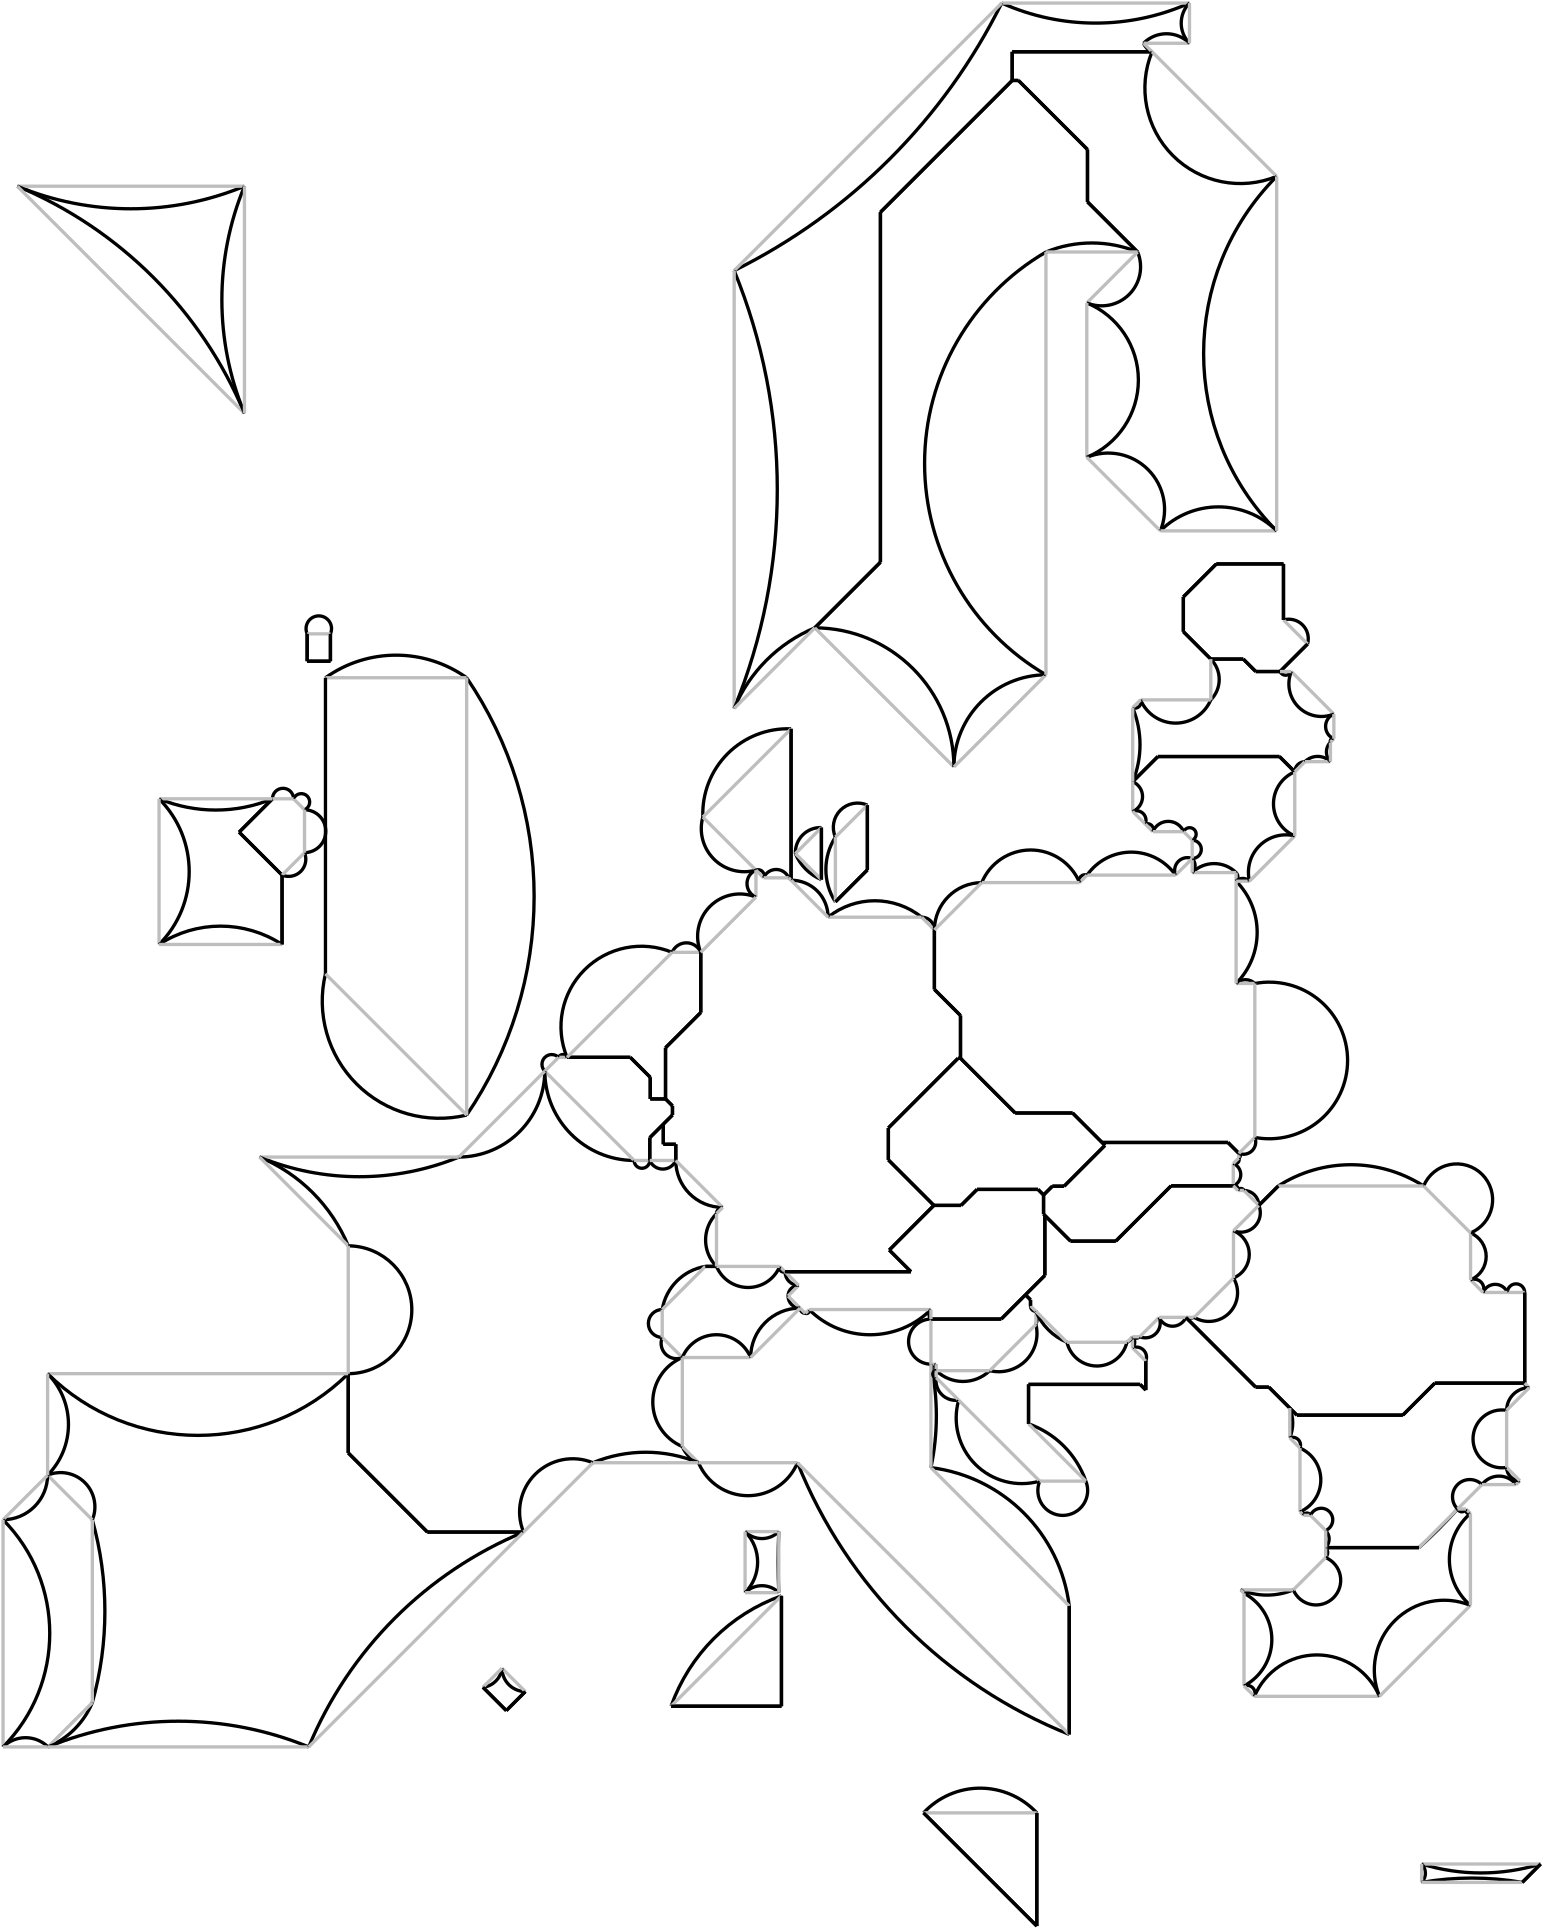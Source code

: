<?xml version="1.0"?>
<!DOCTYPE ipe SYSTEM "ipe.dtd">
<ipe version="70005" creator="Ipe 7.1.1">
<info created="D:20110803231932" modified="D:20120926230417"/>
<ipestyle name="basic">
<pen name="heavier" value="0.8"/>
<pen name="fat" value="1.2"/>
<pen name="ultrafat" value="2"/>
<color name="red" value="1 0 0"/>
<color name="green" value="0 1 0"/>
<color name="blue" value="0 0 1"/>
<color name="yellow" value="1 1 0"/>
<color name="orange" value="1 0.647 0"/>
<color name="gold" value="1 0.843 0"/>
<color name="purple" value="0.627 0.125 0.941"/>
<color name="gray" value="0.745"/>
<color name="lightblue" value="0.678 0.847 0.902"/>
<color name="lightcyan" value="0.878 1 1"/>
<color name="lightgray" value="0.827"/>
<color name="lightgreen" value="0.565 0.933 0.565"/>
<color name="lightyellow" value="1 1 0.878"/>
<dashstyle name="dashed" value="[4] 0"/>
<dashstyle name="dotted" value="[1 3] 0"/>
<dashstyle name="dash dotted" value="[4 2 1 2] 0"/>
<dashstyle name="dash dot dotted" value="[4 2 1 2 1 2] 0"/>
</ipestyle>
<page>
<layer name="alpha"/>
<layer name="beta"/>
<view layers="alpha beta" active="beta"/>
<path layer="beta" stroke="black" pen="fat">
120.001 451.708 m
120.001 441.872 l
</path>
<path stroke="black" pen="fat">
120.001 441.872 m
128.374 441.872 l
</path>
<path stroke="black" pen="fat">
128.374 441.872 m
128.374 451.708 l
</path>
<path stroke="black" pen="fat">
251.004 65.6552 m
290.74 65.6552 l
</path>
<path stroke="black" pen="fat">
290.74 65.6552 m
290.74 105.391 l
</path>
<path stroke="black" pen="fat">
294.207 363.011 m
294.207 417.513 l
</path>
<path stroke="black" pen="fat">
305.126 363.219 m
305.126 381.966 l
</path>
<path stroke="black" pen="fat">
310.156 355.224 m
321.674 366.733 l
</path>
<path stroke="black" pen="fat">
321.674 366.733 m
321.674 390.048 l
</path>
<path stroke="black" pen="fat">
341.898 27.263 m
382.664 -13.494 l
</path>
<path stroke="black" pen="fat">
382.664 -13.494 m
382.664 27.263 l
</path>
<path stroke="black" pen="fat">
394.351 55.4901 m
394.351 101.728 l
</path>
<path stroke="black" pen="fat">
379.692 167.309 m
379.692 181.506 l
</path>
<path stroke="black" pen="fat">
379.692 181.506 m
419.872 181.506 l
</path>
<path stroke="black" pen="fat">
419.872 181.506 m
421.896 179.481 l
</path>
<path stroke="black" pen="fat">
421.896 179.481 m
421.896 189.886 l
</path>
<path stroke="black" pen="fat">
471.47 456.717 m
471.47 476.876 l
</path>
<path stroke="black" pen="fat">
471.47 476.876 m
447.293 476.876 l
</path>
<path stroke="black" pen="fat">
447.293 476.876 m
435.431 465.015 l
</path>
<path stroke="black" pen="fat">
435.431 465.015 m
435.431 452.487 l
</path>
<path stroke="black" pen="fat">
435.431 452.487 m
445.301 442.62 l
</path>
<path stroke="black" pen="fat">
470.234 438.152 m
480.135 448.051 l
</path>
<path stroke="black" pen="fat">
469.591 252.935 m
462.61 245.956 l
</path>
<path stroke="black" pen="fat">
436.347 205.641 m
461.451 180.525 l
</path>
<path stroke="black" pen="fat">
461.451 180.525 m
466.21 180.525 l
</path>
<path stroke="black" pen="fat">
466.21 180.525 m
473.735 173 l
</path>
<path stroke="black" pen="fat">
558.31 181.963 m
558.31 214.612 l
</path>
<path stroke="black" pen="fat">
26.5584 148.834 m
12.3364 0 0 -12.3364 31.2466 137.423 42.6579 132.736 a
</path>
<path layer="alpha" stroke="gray" pen="fat">
26.5584 148.834 m
42.6579 132.736 l
</path>
<path layer="beta" stroke="black" pen="fat">
42.6579 66.9652 m
29.6623 0 0 -29.6623 15.2812 78.383 26.7019 51.0075 a
</path>
<path layer="alpha" stroke="gray" pen="fat">
42.6579 66.9652 m
26.7019 51.0075 l
</path>
<path layer="beta" stroke="black" pen="fat">
42.6579 132.736 m
121.904 0 0 -121.904 -74.7261 99.8506 42.6579 66.9652 a
</path>
<path layer="alpha" stroke="gray" pen="fat">
42.6579 132.736 m
42.6579 66.9652 l
</path>
<path layer="beta" stroke="black" pen="fat">
95.4988 380.32 m
110.964 364.855 l
</path>
<path stroke="black" pen="fat">
107.502 392.325 m
95.4988 380.32 l
</path>
<path stroke="black" pen="fat">
110.964 364.855 m
110.964 339.889 l
</path>
<path stroke="black" pen="fat">
110.964 364.855 m
95.4988 380.32 l
</path>
<path stroke="black" pen="fat">
95.4988 380.32 m
107.502 392.325 l
</path>
<path stroke="black" pen="fat">
115.097 392.325 m
-3.01951 0 0 3.01951 117.886 391.168 119.043 388.379 a
</path>
<path layer="alpha" stroke="gray" pen="fat">
115.097 392.325 m
119.043 388.379 l
</path>
<path layer="beta" stroke="black" pen="fat">
107.502 392.325 m
3.79755 0 0 -3.79755 111.299 392.306 115.097 392.325 a
</path>
<path layer="alpha" stroke="gray" pen="fat">
107.502 392.325 m
115.097 392.325 l
</path>
<path layer="beta" stroke="black" pen="fat">
119.043 372.935 m
6.18454 0 0 -6.18454 113.329 370.57 110.964 364.855 a
</path>
<path layer="alpha" stroke="gray" pen="fat">
119.043 372.935 m
110.964 364.855 l
</path>
<path layer="beta" stroke="black" pen="fat">
119.043 388.379 m
7.72227 0 0 -7.72227 118.979 380.657 119.043 372.935 a
</path>
<path layer="alpha" stroke="gray" pen="fat">
119.043 388.379 m
119.043 372.935 l
</path>
<path layer="beta" stroke="black" pen="fat">
120.001 451.708 m
-4.58839 0 0 4.58839 124.187 453.586 128.374 451.708 a
</path>
<path layer="alpha" stroke="gray" pen="fat">
120.001 451.708 m
128.374 451.708 l
</path>
<path layer="beta" stroke="black" pen="fat">
120.001 441.872 m
120.001 451.708 l
</path>
<path stroke="black" pen="fat">
128.374 441.872 m
120.001 441.872 l
</path>
<path stroke="black" pen="fat">
128.374 451.708 m
128.374 441.872 l
</path>
<path stroke="black" pen="fat">
126.584 435.905 m
43.7947 0 0 -43.7947 151.999 400.239 177.415 435.905 a
</path>
<path layer="alpha" stroke="gray" pen="fat">
126.584 435.905 m
177.415 435.905 l
</path>
<path stroke="black" pen="fat">
126.584 329.296 m
126.584 435.905 l
</path>
<path layer="beta" stroke="black" pen="fat">
177.415 278.466 m
42.1812 0 0 -42.1812 167.61 319.492 126.584 329.296 a
</path>
<path layer="alpha" stroke="gray" pen="fat">
177.415 278.466 m
126.584 329.296 l
</path>
<path layer="beta" stroke="black" pen="fat">
177.415 435.905 m
139.711 0 0 -139.711 61.9928 357.185 177.415 278.466 a
</path>
<path layer="alpha" stroke="gray" pen="fat">
177.415 435.905 m
177.415 278.466 l
</path>
<path layer="beta" stroke="black" pen="fat">
163.268 128.355 m
197.9 128.355 l
</path>
<path stroke="black" pen="fat">
134.79 156.839 m
163.268 128.355 l
</path>
<path stroke="black" pen="fat">
134.79 185.363 m
134.79 156.839 l
</path>
<path stroke="black" pen="fat">
191.68 64.0711 m
183.273 72.4775 l
</path>
<path stroke="black" pen="fat">
198.535 70.925 m
191.68 64.0711 l
</path>
<path stroke="black" pen="fat">
249.008 284.28 m
251.51 281.778 l
</path>
<path stroke="black" pen="fat">
251.51 278.499 m
248.215 275.205 l
</path>
<path stroke="black" pen="fat">
251.51 281.778 m
251.51 278.499 l
</path>
<path stroke="black" pen="fat">
243.515 284.28 m
249.008 284.28 l
</path>
<path stroke="black" pen="fat">
243.515 292.06 m
243.515 284.28 l
</path>
<path stroke="black" pen="fat">
236.332 299.243 m
243.515 292.06 l
</path>
<path stroke="black" pen="fat">
213.559 299.243 m
236.332 299.243 l
</path>
<path stroke="black" pen="fat">
210.51 299.243 m
1.65177 0 0 -1.65177 212.035 298.607 213.559 299.243 a
</path>
<path layer="alpha" stroke="gray" pen="fat">
210.51 299.243 m
213.559 299.243 l
</path>
<path layer="beta" stroke="black" pen="fat">
205.544 294.274 m
3.51263 0 0 -3.51263 208.044 296.742 210.51 299.243 a
</path>
<path layer="alpha" stroke="gray" pen="fat">
205.544 294.274 m
210.51 299.243 l
</path>
<path layer="beta" stroke="black" pen="fat">
237.701 262.116 m
32.3389 0 0 -32.3389 237.882 294.454 205.544 294.274 a
</path>
<path layer="alpha" stroke="gray" pen="fat">
237.701 262.116 m
205.544 294.274 l
</path>
<path layer="beta" stroke="black" pen="fat">
243.339 262.116 m
2.81904 0 0 -2.81904 240.52 262.132 237.701 262.116 a
</path>
<path layer="alpha" stroke="gray" pen="fat">
243.339 262.116 m
237.701 262.116 l
</path>
<path layer="beta" stroke="black" pen="fat">
243.339 270.329 m
243.339 262.116 l
</path>
<path stroke="black" pen="fat">
248.215 275.205 m
243.339 270.329 l
</path>
<path stroke="black" pen="fat">
243.339 262.116 m
243.339 270.329 l
</path>
<path stroke="black" pen="fat">
243.339 270.329 m
248.215 275.205 l
</path>
<path stroke="black" pen="fat">
248.215 267.968 m
252.699 267.968 l
</path>
<path stroke="black" pen="fat">
248.215 275.205 m
248.215 267.968 l
</path>
<path stroke="black" pen="fat">
252.699 267.968 m
252.699 262.116 l
</path>
<path stroke="black" pen="fat">
252.699 262.116 m
5.08487 0 0 -5.08487 248.019 264.104 243.339 262.116 a
</path>
<path layer="alpha" stroke="gray" pen="fat">
252.699 262.116 m
243.339 262.116 l
</path>
<path layer="beta" stroke="black" pen="fat">
249.008 284.28 m
243.515 284.28 l
</path>
<path stroke="black" pen="fat">
243.515 284.28 m
243.515 292.06 l
</path>
<path stroke="black" pen="fat">
243.515 292.06 m
236.332 299.243 l
</path>
<path stroke="black" pen="fat">
236.332 299.243 m
213.559 299.243 l
</path>
<path stroke="black" pen="fat">
251.377 337.051 m
5.5978 0 0 -5.5978 256.534 334.874 261.691 337.051 a
</path>
<path layer="alpha" stroke="gray" pen="fat">
251.377 337.051 m
261.691 337.051 l
</path>
<path layer="beta" stroke="black" pen="fat">
213.559 299.243 m
28.9557 0 0 -28.9557 240.326 310.287 251.377 337.051 a
</path>
<path layer="alpha" stroke="gray" pen="fat">
213.559 299.243 m
251.377 337.051 l
</path>
<path layer="beta" stroke="black" pen="fat">
249.008 302.705 m
249.008 284.28 l
</path>
<path stroke="black" pen="fat">
261.691 315.389 m
249.008 302.705 l
</path>
<path stroke="black" pen="fat">
261.691 337.051 m
261.691 315.389 l
</path>
<path stroke="black" pen="fat">
197.9 128.355 m
163.268 128.355 l
</path>
<path stroke="black" pen="fat">
163.268 128.355 m
134.79 156.839 l
</path>
<path stroke="black" pen="fat">
134.79 156.839 m
134.79 185.363 l
</path>
<path stroke="black" pen="fat">
267.361 223.981 m
263.336 223.981 l
</path>
<path stroke="black" pen="fat">
251.004 65.6552 m
65.4415 0 0 -65.4415 312.664 43.7311 290.74 105.391 a
</path>
<path layer="alpha" stroke="gray" pen="fat">
251.004 65.6552 m
290.74 105.391 l
</path>
<path layer="beta" stroke="black" pen="fat">
290.74 65.6552 m
251.004 65.6552 l
</path>
<path stroke="black" pen="fat">
290.74 105.391 m
290.74 65.6552 l
</path>
<path stroke="black" pen="fat">
262.447 385.753 m
30.5877 0 0 -30.5877 293.011 386.949 294.207 417.513 a
</path>
<path layer="alpha" stroke="gray" pen="fat">
262.447 385.753 m
294.207 417.513 l
</path>
<path layer="beta" stroke="black" pen="fat">
281.558 366.643 m
15.5169 0 0 -15.5169 277.395 381.591 262.447 385.753 a
</path>
<path layer="alpha" stroke="gray" pen="fat">
281.558 366.643 m
262.447 385.753 l
</path>
<path layer="beta" stroke="black" pen="fat">
294.207 417.513 m
294.207 363.011 l
</path>
<path stroke="black" pen="fat">
255.055 191.184 m
5.55476 0 0 -5.55476 252.972 196.333 247.822 198.416 a
</path>
<path layer="alpha" stroke="gray" pen="fat">
255.055 191.184 m
247.822 198.416 l
</path>
<path layer="beta" stroke="black" pen="fat">
247.822 198.416 m
5.02662 0 0 -5.02662 247.856 203.442 247.822 208.469 a
</path>
<path layer="alpha" stroke="gray" pen="fat">
247.822 198.416 m
247.822 208.469 l
</path>
<path layer="beta" stroke="black" pen="fat">
247.822 208.469 m
18.8339 0 0 -18.8339 266.404 205.399 263.336 223.981 a
</path>
<path layer="alpha" stroke="gray" pen="fat">
247.822 208.469 m
263.336 223.981 l
</path>
<path layer="beta" stroke="black" pen="fat">
263.336 223.981 m
267.361 223.981 l
</path>
<path stroke="black" pen="fat">
295.751 372.594 m
9.04944 0 0 -9.04944 304.794 372.923 305.126 381.966 a
</path>
<path layer="alpha" stroke="gray" pen="fat">
295.751 372.594 m
305.126 381.966 l
</path>
<path layer="beta" stroke="black" pen="fat">
305.126 363.219 m
17.3553 0 0 -17.3553 311.78 379.248 295.751 372.594 a
</path>
<path layer="alpha" stroke="gray" pen="fat">
305.126 363.219 m
295.751 372.594 l
</path>
<path layer="beta" stroke="black" pen="fat">
305.126 381.966 m
305.126 363.219 l
</path>
<path stroke="black" pen="fat">
310.156 378.532 m
8.73853 0 0 -8.73853 318.155 382.049 321.674 390.048 a
</path>
<path layer="alpha" stroke="gray" pen="fat">
310.156 378.532 m
321.674 390.048 l
</path>
<path layer="beta" stroke="black" pen="fat">
310.156 355.224 m
21.5635 0 0 -21.5635 328.299 366.878 310.156 378.532 a
</path>
<path layer="alpha" stroke="gray" pen="fat">
310.156 355.224 m
310.156 378.532 l
</path>
<path layer="beta" stroke="black" pen="fat">
321.674 366.733 m
310.156 355.224 l
</path>
<path stroke="black" pen="fat">
321.674 390.048 m
321.674 366.733 l
</path>
<path stroke="black" pen="fat">
251.51 281.778 m
249.008 284.28 l
</path>
<path stroke="black" pen="fat">
248.215 275.205 m
251.51 278.499 l
</path>
<path stroke="black" pen="fat">
251.51 278.499 m
251.51 281.778 l
</path>
<path stroke="black" pen="fat">
252.699 267.968 m
248.215 267.968 l
</path>
<path stroke="black" pen="fat">
248.215 267.968 m
248.215 275.205 l
</path>
<path stroke="black" pen="fat">
252.699 262.116 m
252.699 267.968 l
</path>
<path stroke="black" pen="fat">
249.008 284.28 m
249.008 302.705 l
</path>
<path stroke="black" pen="fat">
249.008 302.705 m
261.691 315.389 l
</path>
<path stroke="black" pen="fat">
261.691 315.389 m
261.691 337.051 l
</path>
<path stroke="black" pen="fat">
269.591 245.224 m
16.9033 0 0 -16.9033 269.602 262.127 252.699 262.116 a
</path>
<path layer="alpha" stroke="gray" pen="fat">
269.591 245.224 m
252.699 262.116 l
</path>
<path layer="beta" stroke="black" pen="fat">
267.361 223.981 m
13.4574 0 0 -13.4574 276.887 233.487 267.361 242.993 a
</path>
<path layer="alpha" stroke="gray" pen="fat">
267.361 223.981 m
267.361 242.993 l
</path>
<path layer="beta" stroke="black" pen="fat">
267.361 242.993 m
2.24032 0 0 -2.24032 269.601 242.984 269.591 245.224 a
</path>
<path layer="alpha" stroke="gray" pen="fat">
267.361 242.993 m
269.591 245.224 l
</path>
<path layer="beta" stroke="black" pen="fat">
281.558 366.643 m
2.12159 0 0 -2.12159 282.362 364.68 284.325 363.874 a
</path>
<path layer="alpha" stroke="gray" pen="fat">
281.558 366.643 m
284.325 363.874 l
</path>
<path layer="beta" stroke="black" pen="fat">
284.325 363.874 m
4.88584 0 0 -4.88584 288.834 361.994 293.344 363.874 a
</path>
<path layer="alpha" stroke="gray" pen="fat">
284.325 363.874 m
293.344 363.874 l
</path>
<path layer="beta" stroke="black" pen="fat">
293.344 363.874 m
1.60159 0 0 -1.60159 292.728 362.395 294.207 363.011 a
</path>
<path layer="alpha" stroke="gray" pen="fat">
293.344 363.874 m
294.207 363.011 l
</path>
<path layer="beta" stroke="black" pen="fat">
292.03 222.075 m
1.46373 0 0 -1.46373 291.481 223.432 290.124 223.981 a
</path>
<path layer="alpha" stroke="gray" pen="fat">
292.03 222.075 m
290.124 223.981 l
</path>
<path layer="beta" stroke="black" pen="fat">
290.124 223.981 m
12.3334 0 0 -12.3334 278.743 228.732 267.361 223.981 a
</path>
<path layer="alpha" stroke="gray" pen="fat">
290.124 223.981 m
267.361 223.981 l
</path>
<path layer="beta" stroke="black" pen="fat">
345.803 323.699 m
355.196 314.305 l
</path>
<path stroke="black" pen="fat">
345.803 345.116 m
345.803 323.699 l
</path>
<path stroke="black" pen="fat">
355.196 314.305 m
355.196 298.902 l
</path>
<path stroke="black" pen="fat">
341.211 349.707 m
4.59738 0 0 -4.59738 341.206 345.11 345.803 345.116 a
</path>
<path layer="alpha" stroke="gray" pen="fat">
341.211 349.707 m
345.803 345.116 l
</path>
<path layer="beta" stroke="black" pen="fat">
307.51 349.707 m
26.9684 0 0 -26.9684 324.361 328.651 341.211 349.707 a
</path>
<path layer="alpha" stroke="gray" pen="fat">
307.51 349.707 m
341.211 349.707 l
</path>
<path layer="beta" stroke="black" pen="fat">
294.207 363.011 m
13.2193 0 0 -13.2193 294.291 349.792 307.51 349.707 a
</path>
<path layer="alpha" stroke="gray" pen="fat">
294.207 363.011 m
307.51 349.707 l
</path>
<path layer="beta" stroke="black" pen="fat">
281.558 356.93 m
5.27093 0 0 -5.27093 283.607 361.787 281.558 366.643 a
</path>
<path layer="alpha" stroke="gray" pen="fat">
281.558 356.93 m
281.558 366.643 l
</path>
<path layer="beta" stroke="black" pen="fat">
261.691 337.051 m
15.2384 0 0 -15.2384 275.794 342.824 281.558 356.93 a
</path>
<path layer="alpha" stroke="gray" pen="fat">
261.691 337.051 m
281.558 356.93 l
</path>
<path layer="beta" stroke="black" pen="fat">
337.361 222.075 m
292.03 222.075 l
</path>
<path stroke="black" pen="fat">
329.558 229.879 m
337.361 222.075 l
</path>
<path stroke="black" pen="fat">
345.614 245.951 m
329.558 229.879 l
</path>
<path stroke="black" pen="fat">
329.235 262.33 m
345.614 245.951 l
</path>
<path stroke="black" pen="fat">
329.235 273.824 m
329.235 262.33 l
</path>
<path stroke="black" pen="fat">
354.313 298.902 m
329.235 273.824 l
</path>
<path stroke="black" pen="fat">
355.196 298.902 m
354.313 298.902 l
</path>
<path stroke="black" pen="fat">
380.404 211.938 m
380.404 209.791 l
</path>
<path stroke="black" pen="fat">
378.584 213.757 m
380.404 211.938 l
</path>
<path stroke="black" pen="fat">
369.862 205.034 m
378.584 213.757 l
</path>
<path stroke="black" pen="fat">
344.55 205.034 m
369.862 205.034 l
</path>
<path stroke="black" pen="fat">
344.55 188.778 m
8.12839 0 0 -8.12839 344.63 196.906 344.55 205.034 a
</path>
<path layer="alpha" stroke="gray" pen="fat">
344.55 188.778 m
344.55 205.034 l
</path>
<path layer="beta" stroke="black" pen="fat">
346.457 188.778 m
1.34888 0 0 -1.34888 345.503 189.732 344.55 188.778 a
</path>
<path layer="alpha" stroke="gray" pen="fat">
346.457 188.778 m
344.55 188.778 l
</path>
<path layer="beta" stroke="black" pen="fat">
346.457 186.458 m
1.64915 0 0 -1.64915 347.629 187.618 346.457 188.778 a
</path>
<path layer="alpha" stroke="gray" pen="fat">
346.457 186.458 m
346.457 188.778 l
</path>
<path layer="beta" stroke="black" pen="fat">
365.734 186.458 m
13.8787 0 0 -13.8787 356.095 196.444 346.457 186.458 a
</path>
<path layer="alpha" stroke="gray" pen="fat">
365.734 186.458 m
346.457 186.458 l
</path>
<path layer="beta" stroke="black" pen="fat">
382.347 203.072 m
13.7589 0 0 -13.7589 368.976 199.83 365.734 186.458 a
</path>
<path layer="alpha" stroke="gray" pen="fat">
382.347 203.072 m
365.734 186.458 l
</path>
<path layer="beta" stroke="black" pen="fat">
382.347 207.846 m
6.2692 0 0 -6.2692 376.55 205.459 382.347 203.072 a
</path>
<path layer="alpha" stroke="gray" pen="fat">
382.347 207.846 m
382.347 203.072 l
</path>
<path layer="beta" stroke="black" pen="fat">
341.898 27.263 m
27.8104 0 0 -27.8104 362.281 8.34334 382.664 27.263 a
</path>
<path layer="alpha" stroke="gray" pen="fat">
341.898 27.263 m
382.664 27.263 l
</path>
<path layer="beta" stroke="black" pen="fat">
382.664 -13.494 m
341.898 27.263 l
</path>
<path stroke="black" pen="fat">
382.664 27.263 m
382.664 -13.494 l
</path>
<path stroke="black" pen="fat">
297.45 208.984 m
4.35166 0 0 -4.35166 297.463 213.336 293.111 213.32 a
</path>
<path layer="alpha" stroke="gray" pen="fat">
297.45 208.984 m
293.111 213.32 l
</path>
<path layer="beta" stroke="black" pen="fat">
293.111 213.32 m
3.83994 0 0 -3.83994 296.951 213.317 296.947 217.157 a
</path>
<path layer="alpha" stroke="gray" pen="fat">
293.111 213.32 m
296.947 217.157 l
</path>
<path layer="beta" stroke="black" pen="fat">
296.947 217.157 m
4.92011 0 0 -4.92011 296.95 222.077 292.03 222.075 a
</path>
<path layer="alpha" stroke="gray" pen="fat">
296.947 217.157 m
292.03 222.075 l
</path>
<path layer="beta" stroke="black" pen="fat">
292.03 222.075 m
337.361 222.075 l
</path>
<path stroke="black" pen="fat">
337.361 222.075 m
329.558 229.879 l
</path>
<path stroke="black" pen="fat">
329.558 229.879 m
345.614 245.951 l
</path>
<path stroke="black" pen="fat">
378.584 213.757 m
369.862 205.034 l
</path>
<path stroke="black" pen="fat">
369.862 205.034 m
344.55 205.034 l
</path>
<path stroke="black" pen="fat">
385.099 242.804 m
385.566 242.335 l
</path>
<path stroke="black" pen="fat">
385.099 249.704 m
385.099 242.804 l
</path>
<path stroke="black" pen="fat">
383.099 251.702 m
385.099 249.704 l
</path>
<path stroke="black" pen="fat">
361.153 251.702 m
383.099 251.702 l
</path>
<path stroke="black" pen="fat">
355.403 245.951 m
361.153 251.702 l
</path>
<path stroke="black" pen="fat">
345.614 245.951 m
355.403 245.951 l
</path>
<path stroke="black" pen="fat">
299.342 207.092 m
1.89309 0 0 -1.89309 299.343 208.985 297.45 208.984 a
</path>
<path layer="alpha" stroke="gray" pen="fat">
299.342 207.092 m
297.45 208.984 l
</path>
<path layer="beta" stroke="black" pen="fat">
300.702 208.452 m
1.04474 0 0 -1.04474 299.733 208.061 299.342 207.092 a
</path>
<path layer="alpha" stroke="gray" pen="fat">
300.702 208.452 m
299.342 207.092 l
</path>
<path layer="beta" stroke="black" pen="fat">
344.55 208.452 m
31.0336 0 0 -31.0336 322.626 230.416 300.702 208.452 a
</path>
<path layer="alpha" stroke="gray" pen="fat">
344.55 208.452 m
300.702 208.452 l
</path>
<path layer="beta" stroke="black" pen="fat">
344.55 205.034 m
2.42866 0 0 -2.42866 346.276 206.743 344.55 208.452 a
</path>
<path layer="alpha" stroke="gray" pen="fat">
344.55 205.034 m
344.55 208.452 l
</path>
<path layer="beta" stroke="black" pen="fat">
385.566 220.74 m
378.584 213.757 l
</path>
<path stroke="black" pen="fat">
385.566 242.335 m
385.566 220.74 l
</path>
<path stroke="black" pen="fat">
260.887 153.31 m
10.8149 0 0 -10.8149 265.038 163.297 255.055 159.136 a
</path>
<path layer="alpha" stroke="gray" pen="fat">
260.887 153.31 m
255.055 159.136 l
</path>
<path layer="beta" stroke="black" pen="fat">
255.055 159.136 m
17.3896 0 0 -17.3896 261.81 175.16 255.055 191.184 a
</path>
<path layer="alpha" stroke="gray" pen="fat">
255.055 159.136 m
255.055 191.184 l
</path>
<path layer="beta" stroke="black" pen="fat">
255.055 191.184 m
13.3147 0 0 -13.3147 267.353 186.08 279.65 191.184 a
</path>
<path layer="alpha" stroke="gray" pen="fat">
255.055 191.184 m
279.65 191.184 l
</path>
<path layer="beta" stroke="black" pen="fat">
279.65 191.184 m
17.8449 0 0 -17.8449 297.495 191.139 297.45 208.984 a
</path>
<path layer="alpha" stroke="gray" pen="fat">
279.65 191.184 m
297.45 208.984 l
</path>
<path layer="beta" stroke="black" pen="fat">
344.55 151.542 m
57.2938 0 0 -57.2938 337.492 94.6846 394.351 101.728 a
</path>
<path layer="alpha" stroke="gray" pen="fat">
344.55 151.542 m
394.351 101.728 l
</path>
<path layer="beta" stroke="black" pen="fat">
344.55 188.778 m
89.4393 0 0 -89.4393 257.07 170.16 344.55 151.542 a
</path>
<path layer="alpha" stroke="gray" pen="fat">
344.55 188.778 m
344.55 151.542 l
</path>
<path layer="beta" stroke="black" pen="fat">
296.518 153.31 m
19.3078 0 0 -19.3078 278.702 160.753 260.887 153.31 a
</path>
<path layer="alpha" stroke="gray" pen="fat">
296.518 153.31 m
260.887 153.31 l
</path>
<path layer="beta" stroke="black" pen="fat">
394.351 55.4901 m
175.677 0 0 -175.677 459.614 218.595 296.518 153.31 a
</path>
<path layer="alpha" stroke="gray" pen="fat">
394.351 55.4901 m
296.518 153.31 l
</path>
<path layer="beta" stroke="black" pen="fat">
394.351 101.728 m
394.351 55.4901 l
</path>
<path stroke="black" pen="fat">
345.614 245.951 m
329.235 262.33 l
</path>
<path stroke="black" pen="fat">
329.235 262.33 m
329.235 273.824 l
</path>
<path stroke="black" pen="fat">
329.235 273.824 m
354.313 298.902 l
</path>
<path stroke="black" pen="fat">
354.313 298.902 m
355.196 298.902 l
</path>
<path stroke="black" pen="fat">
385.099 249.704 m
383.099 251.702 l
</path>
<path stroke="black" pen="fat">
383.099 251.702 m
361.153 251.702 l
</path>
<path stroke="black" pen="fat">
361.153 251.702 m
355.403 245.951 l
</path>
<path stroke="black" pen="fat">
355.403 245.951 m
345.614 245.951 l
</path>
<path stroke="black" pen="fat">
406.136 268.616 m
407.197 267.555 l
</path>
<path stroke="black" pen="fat">
388.256 252.86 m
385.099 249.704 l
</path>
<path stroke="black" pen="fat">
392.498 252.86 m
388.256 252.86 l
</path>
<path stroke="black" pen="fat">
407.197 267.555 m
392.498 252.86 l
</path>
<path stroke="black" pen="fat">
395.541 279.211 m
406.136 268.616 l
</path>
<path stroke="black" pen="fat">
374.887 279.211 m
395.541 279.211 l
</path>
<path stroke="black" pen="fat">
355.196 298.902 m
374.887 279.211 l
</path>
<path stroke="black" pen="fat">
400.913 607.227 m
418.973 589.165 l
</path>
<path stroke="black" pen="fat">
400.913 626.071 m
400.913 607.227 l
</path>
<path stroke="black" pen="fat">
376.054 650.923 m
400.913 626.071 l
</path>
<path stroke="black" pen="fat">
373.808 650.923 m
376.054 650.923 l
</path>
<path stroke="black" pen="fat">
326.374 603.491 m
373.808 650.923 l
</path>
<path stroke="black" pen="fat">
326.374 477.507 m
326.374 603.491 l
</path>
<path stroke="black" pen="fat">
302.738 453.869 m
326.374 477.507 l
</path>
<path stroke="black" pen="fat">
417.105 194.678 m
3.67461 0 0 -3.67461 418.495 191.276 421.896 189.886 a
</path>
<path layer="alpha" stroke="gray" pen="fat">
417.105 194.678 m
421.896 189.886 l
</path>
<path layer="beta" stroke="black" pen="fat">
417.105 198.667 m
2.82491 0 0 -2.82491 415.104 196.672 417.105 194.678 a
</path>
<path layer="alpha" stroke="gray" pen="fat">
417.105 198.667 m
417.105 194.678 l
</path>
<path layer="beta" stroke="black" pen="fat">
346.457 183.932 m
1.26305 0 0 -1.26305 346.468 185.195 346.457 186.458 a
</path>
<path layer="alpha" stroke="gray" pen="fat">
346.457 183.932 m
346.457 186.458 l
</path>
<path layer="beta" stroke="black" pen="fat">
354.54 175.845 m
7.10226 0 0 -7.10226 353.479 182.868 346.457 183.932 a
</path>
<path layer="alpha" stroke="gray" pen="fat">
354.54 175.845 m
346.457 183.932 l
</path>
<path layer="beta" stroke="black" pen="fat">
383.701 146.689 m
23.6134 0 0 -23.6134 377.259 169.407 354.54 175.845 a
</path>
<path layer="alpha" stroke="gray" pen="fat">
383.701 146.689 m
354.54 175.845 l
</path>
<path layer="beta" stroke="black" pen="fat">
400.316 146.689 m
-8.96816 0 0 8.96816 392.009 143.311 383.701 146.689 a
</path>
<path layer="alpha" stroke="gray" pen="fat">
400.316 146.689 m
383.701 146.689 l
</path>
<path layer="beta" stroke="black" pen="fat">
379.692 167.309 m
33.6841 0 0 -33.6841 368.535 135.526 400.316 146.689 a
</path>
<path layer="alpha" stroke="gray" pen="fat">
379.692 167.309 m
400.316 146.689 l
</path>
<path layer="beta" stroke="black" pen="fat">
379.692 181.506 m
379.692 167.309 l
</path>
<path stroke="black" pen="fat">
419.872 181.506 m
379.692 181.506 l
</path>
<path stroke="black" pen="fat">
421.896 179.481 m
419.872 181.506 l
</path>
<path stroke="black" pen="fat">
421.896 189.886 m
421.896 179.481 l
</path>
<path stroke="black" pen="fat">
373.808 650.923 m
326.374 603.491 l
</path>
<path stroke="black" pen="fat">
326.374 603.491 m
326.374 477.507 l
</path>
<path stroke="black" pen="fat">
326.374 477.507 m
302.738 453.869 l
</path>
<path stroke="black" pen="fat">
373.808 661.255 m
373.808 650.923 l
</path>
<path stroke="black" pen="fat">
424.159 661.255 m
373.808 661.255 l
</path>
<path stroke="black" pen="fat">
385.566 242.335 m
385.099 242.804 l
</path>
<path stroke="black" pen="fat">
385.099 242.804 m
385.099 249.704 l
</path>
<path stroke="black" pen="fat">
407.197 267.555 m
406.136 268.616 l
</path>
<path stroke="black" pen="fat">
385.099 249.704 m
388.256 252.86 l
</path>
<path stroke="black" pen="fat">
388.256 252.86 m
392.498 252.86 l
</path>
<path stroke="black" pen="fat">
392.498 252.86 m
407.197 267.555 l
</path>
<path stroke="black" pen="fat">
451.471 268.616 m
455.41 264.678 l
</path>
<path stroke="black" pen="fat">
406.136 268.616 m
451.471 268.616 l
</path>
<path stroke="black" pen="fat">
394.821 233.084 m
385.566 242.335 l
</path>
<path stroke="black" pen="fat">
411.09 233.084 m
394.821 233.084 l
</path>
<path stroke="black" pen="fat">
430.996 252.975 m
411.09 233.084 l
</path>
<path stroke="black" pen="fat">
453.402 252.975 m
430.996 252.975 l
</path>
<path stroke="black" pen="fat">
453.402 261.045 m
4.36884 0 0 -4.36884 451.727 257.01 453.402 252.975 a
</path>
<path layer="alpha" stroke="gray" pen="fat">
453.402 261.045 m
453.402 252.975 l
</path>
<path layer="beta" stroke="black" pen="fat">
455.41 263.05 m
1.53596 0 0 -1.53596 453.99 262.464 453.402 261.045 a
</path>
<path layer="alpha" stroke="gray" pen="fat">
455.41 263.05 m
453.402 261.045 l
</path>
<path layer="beta" stroke="black" pen="fat">
455.41 264.678 m
0.881755 0 0 -0.881755 455.071 263.864 455.41 263.05 a
</path>
<path layer="alpha" stroke="gray" pen="fat">
455.41 264.678 m
455.41 263.05 l
</path>
<path layer="beta" stroke="black" pen="fat">
355.196 314.305 m
345.803 323.699 l
</path>
<path stroke="black" pen="fat">
345.803 323.699 m
345.803 345.116 l
</path>
<path stroke="black" pen="fat">
355.196 298.902 m
355.196 314.305 l
</path>
<path stroke="black" pen="fat">
406.136 268.616 m
395.541 279.211 l
</path>
<path stroke="black" pen="fat">
395.541 279.211 m
374.887 279.211 l
</path>
<path stroke="black" pen="fat">
374.887 279.211 m
355.196 298.902 l
</path>
<path stroke="black" pen="fat">
455.41 264.678 m
451.471 268.616 l
</path>
<path stroke="black" pen="fat">
451.471 268.616 m
406.136 268.616 l
</path>
<path stroke="black" pen="fat">
454.416 325.836 m
4.79723 0 0 -4.79723 457.786 322.422 461.156 325.836 a
</path>
<path layer="alpha" stroke="gray" pen="fat">
454.416 325.836 m
461.156 325.836 l
</path>
<path layer="beta" stroke="black" pen="fat">
454.416 362.673 m
26.1619 0 0 -26.1619 435.836 344.254 454.416 325.836 a
</path>
<path layer="alpha" stroke="gray" pen="fat">
454.416 362.673 m
454.416 325.836 l
</path>
<path layer="beta" stroke="black" pen="fat">
432.629 364.834 m
4.58762 0 0 -4.58762 436.879 366.561 438.606 370.811 a
</path>
<path layer="alpha" stroke="gray" pen="fat">
432.629 364.834 m
438.606 370.811 l
</path>
<path layer="beta" stroke="black" pen="fat">
400.748 364.834 m
19.4672 0 0 -19.4672 416.688 353.659 432.629 364.834 a
</path>
<path layer="alpha" stroke="gray" pen="fat">
400.748 364.834 m
432.629 364.834 l
</path>
<path layer="beta" stroke="black" pen="fat">
398.062 362.149 m
2.05803 0 0 -2.05803 399.966 362.93 400.748 364.834 a
</path>
<path layer="alpha" stroke="gray" pen="fat">
398.062 362.149 m
400.748 364.834 l
</path>
<path layer="beta" stroke="black" pen="fat">
362.835 362.149 m
19.0782 0 0 -19.0782 380.449 354.818 398.062 362.149 a
</path>
<path layer="alpha" stroke="gray" pen="fat">
362.835 362.149 m
398.062 362.149 l
</path>
<path layer="beta" stroke="black" pen="fat">
345.803 345.116 m
17.1444 0 0 -17.1444 362.947 345.005 362.835 362.149 a
</path>
<path layer="alpha" stroke="gray" pen="fat">
345.803 345.116 m
362.835 362.149 l
</path>
<path layer="beta" stroke="black" pen="fat">
461.156 270.419 m
4.40832 0 0 -4.40832 457.071 268.761 455.41 264.678 a
</path>
<path layer="alpha" stroke="gray" pen="fat">
461.156 270.419 m
455.41 264.678 l
</path>
<path layer="beta" stroke="black" pen="fat">
461.156 325.836 m
-28.1927 0 0 28.1927 466.358 298.128 461.156 270.419 a
</path>
<path layer="alpha" stroke="gray" pen="fat">
461.156 325.836 m
461.156 270.419 l
</path>
<path layer="beta" stroke="black" pen="fat">
454.416 365.75 m
2.1777 0 0 -2.1777 452.875 364.212 454.416 362.673 a
</path>
<path layer="alpha" stroke="gray" pen="fat">
454.416 365.75 m
454.416 362.673 l
</path>
<path layer="beta" stroke="black" pen="fat">
438.606 365.75 m
11.2277 0 0 -11.2277 446.511 357.777 454.416 365.75 a
</path>
<path layer="alpha" stroke="gray" pen="fat">
438.606 365.75 m
454.416 365.75 l
</path>
<path layer="beta" stroke="black" pen="fat">
438.606 370.811 m
3.58209 0 0 -3.58209 436.071 368.28 438.606 365.75 a
</path>
<path layer="alpha" stroke="gray" pen="fat">
438.606 370.811 m
438.606 365.75 l
</path>
<path layer="beta" stroke="black" pen="fat">
382.347 207.846 m
1.85051 0 0 -1.85051 382.252 209.694 380.404 209.791 a
</path>
<path layer="alpha" stroke="gray" pen="fat">
382.347 207.846 m
380.404 209.791 l
</path>
<path layer="beta" stroke="black" pen="fat">
380.404 209.791 m
380.404 211.938 l
</path>
<path stroke="black" pen="fat">
380.404 211.938 m
378.584 213.757 l
</path>
<path stroke="black" pen="fat">
378.584 213.757 m
385.566 220.74 l
</path>
<path stroke="black" pen="fat">
385.566 220.74 m
385.566 242.335 l
</path>
<path stroke="black" pen="fat">
417.105 198.667 m
3.70265 0 0 -3.70265 413.688 200.093 415.111 196.675 a
</path>
<path layer="alpha" stroke="gray" pen="fat">
417.105 198.667 m
415.111 196.675 l
</path>
<path layer="beta" stroke="black" pen="fat">
415.111 196.675 m
11.0928 0 0 -11.0928 404.315 199.224 393.519 196.675 a
</path>
<path layer="alpha" stroke="gray" pen="fat">
415.111 196.675 m
393.519 196.675 l
</path>
<path layer="beta" stroke="black" pen="fat">
393.519 196.675 m
20.7992 0 0 -20.7992 401.538 215.866 382.347 207.846 a
</path>
<path layer="alpha" stroke="gray" pen="fat">
393.519 196.675 m
382.347 207.846 l
</path>
<path layer="beta" stroke="black" pen="fat">
385.566 242.335 m
394.821 233.084 l
</path>
<path stroke="black" pen="fat">
394.821 233.084 m
411.09 233.084 l
</path>
<path stroke="black" pen="fat">
411.09 233.084 m
430.996 252.975 l
</path>
<path stroke="black" pen="fat">
430.996 252.975 m
453.402 252.975 l
</path>
<path stroke="black" pen="fat">
457.241 251.324 m
5.40248 0 0 -5.40248 457.208 245.922 462.61 245.956 a
</path>
<path layer="alpha" stroke="gray" pen="fat">
457.241 251.324 m
462.61 245.956 l
</path>
<path layer="beta" stroke="black" pen="fat">
455.054 251.324 m
1.18756 0 0 -1.18756 456.148 250.861 457.241 251.324 a
</path>
<path layer="alpha" stroke="gray" pen="fat">
455.054 251.324 m
457.241 251.324 l
</path>
<path layer="beta" stroke="black" pen="fat">
453.402 252.975 m
1.2663 0 0 -1.2663 453.882 251.803 455.054 251.324 a
</path>
<path layer="alpha" stroke="gray" pen="fat">
453.402 252.975 m
455.054 251.324 l
</path>
<path layer="beta" stroke="black" pen="fat">
419.726 198.667 m
1.85341 0 0 -1.85341 418.416 199.978 417.105 198.667 a
</path>
<path layer="alpha" stroke="gray" pen="fat">
419.726 198.667 m
417.105 198.667 l
</path>
<path layer="beta" stroke="black" pen="fat">
426.701 205.641 m
5.34319 0 0 -5.34319 421.76 203.608 419.726 198.667 a
</path>
<path layer="alpha" stroke="gray" pen="fat">
426.701 205.641 m
419.726 198.667 l
</path>
<path layer="beta" stroke="black" pen="fat">
436.347 205.641 m
5.24075 0 0 -5.24075 431.524 207.691 426.701 205.641 a
</path>
<path layer="alpha" stroke="gray" pen="fat">
436.347 205.641 m
426.701 205.641 l
</path>
<path layer="beta" stroke="black" pen="fat">
439.314 205.641 m
3.90341 0 0 -3.90341 437.831 209.252 436.347 205.641 a
</path>
<path layer="alpha" stroke="gray" pen="fat">
439.314 205.641 m
436.347 205.641 l
</path>
<path layer="beta" stroke="black" pen="fat">
453.479 219.806 m
10.3271 0 0 -10.3271 444.618 214.502 439.314 205.641 a
</path>
<path layer="alpha" stroke="gray" pen="fat">
453.479 219.806 m
439.314 205.641 l
</path>
<path layer="beta" stroke="black" pen="fat">
453.479 236.824 m
9.21246 0 0 -9.21246 449.948 228.315 453.479 219.806 a
</path>
<path layer="alpha" stroke="gray" pen="fat">
453.479 236.824 m
453.479 219.806 l
</path>
<path layer="beta" stroke="black" pen="fat">
462.61 245.956 m
6.99786 0 0 -6.99786 456.137 243.297 453.479 236.824 a
</path>
<path layer="alpha" stroke="gray" pen="fat">
462.61 245.956 m
453.479 236.824 l
</path>
<path layer="beta" stroke="black" pen="fat">
418.973 589.165 m
400.913 607.227 l
</path>
<path stroke="black" pen="fat">
400.913 607.227 m
400.913 626.071 l
</path>
<path stroke="black" pen="fat">
400.913 626.071 m
376.054 650.923 l
</path>
<path stroke="black" pen="fat">
376.054 650.923 m
373.808 650.923 l
</path>
<path stroke="black" pen="fat">
373.808 650.923 m
373.808 661.255 l
</path>
<path stroke="black" pen="fat">
373.808 661.255 m
424.159 661.255 l
</path>
<path stroke="black" pen="fat">
470.018 407.544 m
475.53 402.031 l
</path>
<path stroke="black" pen="fat">
426.248 407.544 m
470.018 407.544 l
</path>
<path stroke="black" pen="fat">
417.181 398.479 m
426.248 407.544 l
</path>
<path stroke="black" pen="fat">
471.47 456.717 m
7.01943 0 0 -7.01943 473.381 449.963 480.135 448.051 a
</path>
<path layer="alpha" stroke="gray" pen="fat">
471.47 456.717 m
480.135 448.051 l
</path>
<path layer="beta" stroke="black" pen="fat">
471.47 476.876 m
471.47 456.717 l
</path>
<path stroke="black" pen="fat">
447.293 476.876 m
471.47 476.876 l
</path>
<path stroke="black" pen="fat">
435.431 465.015 m
447.293 476.876 l
</path>
<path stroke="black" pen="fat">
435.431 452.487 m
435.431 465.015 l
</path>
<path stroke="black" pen="fat">
445.301 442.62 m
435.431 452.487 l
</path>
<path stroke="black" pen="fat">
480.135 448.051 m
470.234 438.152 l
</path>
<path stroke="black" pen="fat">
457.01 442.62 m
445.301 442.62 l
</path>
<path stroke="black" pen="fat">
461.477 438.152 m
457.01 442.62 l
</path>
<path stroke="black" pen="fat">
470.234 438.152 m
461.477 438.152 l
</path>
<path stroke="black" pen="fat">
475.53 402.031 m
470.018 407.544 l
</path>
<path stroke="black" pen="fat">
470.018 407.544 m
426.248 407.544 l
</path>
<path stroke="black" pen="fat">
426.248 407.544 m
417.181 398.479 l
</path>
<path stroke="black" pen="fat">
445.301 442.62 m
457.01 442.62 l
</path>
<path stroke="black" pen="fat">
457.01 442.62 m
461.477 438.152 l
</path>
<path stroke="black" pen="fat">
461.477 438.152 m
470.234 438.152 l
</path>
<path stroke="black" pen="fat">
486.651 122.761 m
520.26 122.761 l
</path>
<path stroke="black" pen="fat">
552.072 214.612 m
3.11908 0 0 -3.11908 555.191 214.589 558.31 214.612 a
</path>
<path layer="alpha" stroke="gray" pen="fat">
552.072 214.612 m
558.31 214.612 l
</path>
<path layer="beta" stroke="black" pen="fat">
543.332 214.612 m
4.73184 0 0 -4.73184 547.702 212.797 552.072 214.612 a
</path>
<path layer="alpha" stroke="gray" pen="fat">
543.332 214.612 m
552.072 214.612 l
</path>
<path layer="beta" stroke="black" pen="fat">
538.817 219.125 m
3.46185 0 0 -3.46185 540.127 215.921 543.332 214.612 a
</path>
<path layer="alpha" stroke="gray" pen="fat">
538.817 219.125 m
543.332 214.612 l
</path>
<path layer="beta" stroke="black" pen="fat">
538.817 236.04 m
9.17038 0 0 -9.17038 535.272 227.583 538.817 219.125 a
</path>
<path layer="alpha" stroke="gray" pen="fat">
538.817 236.04 m
538.817 219.125 l
</path>
<path layer="beta" stroke="black" pen="fat">
521.923 252.935 m
-12.9202 0 0 12.9202 533.85 247.967 538.817 236.04 a
</path>
<path layer="alpha" stroke="gray" pen="fat">
521.923 252.935 m
538.817 236.04 l
</path>
<path layer="beta" stroke="black" pen="fat">
469.591 252.935 m
48.5309 0 0 -48.5309 495.757 212.062 521.923 252.935 a
</path>
<path layer="alpha" stroke="gray" pen="fat">
469.591 252.935 m
521.923 252.935 l
</path>
<path layer="beta" stroke="black" pen="fat">
462.61 245.956 m
469.591 252.935 l
</path>
<path stroke="black" pen="fat">
461.451 180.525 m
436.347 205.641 l
</path>
<path stroke="black" pen="fat">
466.21 180.525 m
461.451 180.525 l
</path>
<path stroke="black" pen="fat">
473.735 173 m
466.21 180.525 l
</path>
<path stroke="black" pen="fat">
558.31 214.612 m
558.31 181.963 l
</path>
<path stroke="black" pen="fat">
476.301 170.436 m
473.735 173 l
</path>
<path stroke="black" pen="fat">
514.417 170.436 m
476.301 170.436 l
</path>
<path stroke="black" pen="fat">
525.944 181.963 m
514.417 170.436 l
</path>
<path stroke="black" pen="fat">
558.31 181.963 m
525.944 181.963 l
</path>
<path stroke="black" pen="fat">
534.143 136.644 m
180.059 0 0 -180.059 400.07 256.834 520.26 122.761 a
</path>
<path layer="alpha" stroke="gray" pen="fat">
534.143 136.644 m
520.26 122.761 l
</path>
<path layer="beta" stroke="black" pen="fat">
520.26 122.761 m
486.651 122.761 l
</path>
<path stroke="black" pen="fat">
473.735 173 m
476.301 170.436 l
</path>
<path stroke="black" pen="fat">
476.301 170.436 m
514.417 170.436 l
</path>
<path stroke="black" pen="fat">
514.417 170.436 m
525.944 181.963 l
</path>
<path stroke="black" pen="fat">
525.944 181.963 m
558.31 181.963 l
</path>
<path stroke="black" pen="fat">
564.046 8.8546 m
557.434 2.2353 l
</path>
<path stroke="black" pen="fat">
26.5584 148.834 m
16.1464 0 0 -16.1464 10.4123 148.934 10.5187 132.788 a
</path>
<path layer="alpha" stroke="gray" pen="fat">
26.5584 148.834 m
10.5187 132.788 l
</path>
<path layer="beta" stroke="black" pen="fat">
10.5187 132.788 m
58.1434 0 0 -58.1434 -30.817 91.8977 10.5187 51.0075 a
</path>
<path layer="alpha" stroke="gray" pen="fat">
10.5187 132.788 m
10.5187 51.0075 l
</path>
<path layer="beta" stroke="black" pen="fat">
10.5187 51.0075 m
11.5208 0 0 -11.5208 18.6103 42.8066 26.7019 51.0075 a
</path>
<path layer="alpha" stroke="gray" pen="fat">
10.5187 51.0075 m
26.7019 51.0075 l
</path>
<path layer="beta" stroke="black" pen="fat">
97.4225 612.86 m
106.849 0 0 -106.849 56.5433 711.58 15.664 612.86 a
</path>
<path layer="alpha" stroke="gray" pen="fat">
97.4225 612.86 m
15.664 612.86 l
</path>
<path layer="beta" stroke="black" pen="fat">
15.664 612.86 m
152.258 0 0 -152.258 -43.0547 472.38 97.4225 531.106 a
</path>
<path layer="alpha" stroke="gray" pen="fat">
15.664 612.86 m
97.4225 531.106 l
</path>
<path layer="beta" stroke="black" pen="fat">
97.4225 531.106 m
106.838 0 0 -106.838 196.131 571.983 97.4225 612.86 a
</path>
<path layer="alpha" stroke="gray" pen="fat">
97.4225 531.106 m
97.4225 612.86 l
</path>
<path layer="beta" stroke="black" pen="fat">
107.502 392.325 m
53.4463 0 0 -53.4463 87.0912 441.72 66.6804 392.325 a
</path>
<path layer="alpha" stroke="gray" pen="fat">
107.502 392.325 m
66.6804 392.325 l
</path>
<path layer="beta" stroke="black" pen="fat">
66.6804 392.325 m
37.1054 0 0 -37.1054 40.4234 366.107 66.6804 339.889 a
</path>
<path layer="alpha" stroke="gray" pen="fat">
66.6804 392.325 m
66.6804 339.889 l
</path>
<path layer="beta" stroke="black" pen="fat">
66.6804 339.889 m
40.46 0 0 -40.46 88.8222 306.025 110.964 339.889 a
</path>
<path layer="alpha" stroke="gray" pen="fat">
66.6804 339.889 m
110.964 339.889 l
</path>
<path layer="beta" stroke="black" pen="fat">
110.964 339.889 m
110.964 364.855 l
</path>
<path stroke="black" pen="fat">
134.79 185.363 m
77.0383 0 0 -77.0383 80.6742 240.194 26.5584 185.363 a
</path>
<path layer="alpha" stroke="gray" pen="fat">
134.79 185.363 m
26.5584 185.363 l
</path>
<path layer="beta" stroke="black" pen="fat">
26.5584 185.363 m
25.9718 0 0 -25.9718 8.09376 167.099 26.5584 148.834 a
</path>
<path layer="alpha" stroke="gray" pen="fat">
26.5584 185.363 m
26.5584 148.834 l
</path>
<path layer="beta" stroke="black" pen="fat">
26.7019 51.0075 m
123.628 0 0 -123.628 73.6269 -63.3687 120.552 51.0075 a
</path>
<path layer="alpha" stroke="gray" pen="fat">
26.7019 51.0075 m
120.552 51.0075 l
</path>
<path layer="beta" stroke="black" pen="fat">
120.552 51.0075 m
143.294 0 0 -143.294 252.879 -3.97204 197.9 128.355 a
</path>
<path layer="alpha" stroke="gray" pen="fat">
120.552 51.0075 m
197.9 128.355 l
</path>
<path layer="beta" stroke="black" pen="fat">
198.535 70.925 m
8.46482 0 0 -8.46482 198.593 79.3896 190.128 79.3321 a
</path>
<path layer="alpha" stroke="gray" pen="fat">
198.535 70.925 m
190.128 79.3321 l
</path>
<path layer="beta" stroke="black" pen="fat">
190.128 79.3321 m
7.74412 0 0 -7.74412 182.43 80.1756 183.273 72.4775 a
</path>
<path layer="alpha" stroke="gray" pen="fat">
190.128 79.3321 m
183.273 72.4775 l
</path>
<path layer="beta" stroke="black" pen="fat">
183.273 72.4775 m
191.68 64.0711 l
</path>
<path stroke="black" pen="fat">
191.68 64.0711 m
198.535 70.925 l
</path>
<path stroke="black" pen="fat">
205.544 294.274 m
31.1154 0 0 -31.1154 174.429 294.464 174.619 263.349 a
</path>
<path layer="alpha" stroke="gray" pen="fat">
205.544 294.274 m
174.619 263.349 l
</path>
<path layer="beta" stroke="black" pen="fat">
174.619 263.349 m
94.554 0 0 -94.554 138.739 350.831 102.859 263.349 a
</path>
<path layer="alpha" stroke="gray" pen="fat">
174.619 263.349 m
102.859 263.349 l
</path>
<path layer="beta" stroke="black" pen="fat">
102.859 263.349 m
59.2424 0 0 -59.2424 80.084 208.659 134.79 231.395 a
</path>
<path layer="alpha" stroke="gray" pen="fat">
102.859 263.349 m
134.79 231.395 l
</path>
<path layer="beta" stroke="black" pen="fat">
134.79 231.395 m
23.0164 0 0 -23.0164 134.654 208.379 134.79 185.363 a
</path>
<path layer="alpha" stroke="gray" pen="fat">
134.79 231.395 m
134.79 185.363 l
</path>
<path layer="beta" stroke="black" pen="fat">
197.9 128.355 m
19.1262 0 0 -19.1262 215.595 135.615 222.854 153.31 a
</path>
<path layer="alpha" stroke="gray" pen="fat">
197.9 128.355 m
222.854 153.31 l
</path>
<path layer="beta" stroke="black" pen="fat">
222.854 153.31 m
49.7444 0 0 -49.7444 241.871 107.344 260.887 153.31 a
</path>
<path layer="alpha" stroke="gray" pen="fat">
222.854 153.31 m
260.887 153.31 l
</path>
<path layer="beta" stroke="black" pen="fat">
289.785 128.518 m
8.5883 0 0 -8.5883 283.715 134.594 277.645 128.518 a
</path>
<path layer="alpha" stroke="gray" pen="fat">
289.785 128.518 m
277.645 128.518 l
</path>
<path layer="beta" stroke="black" pen="fat">
277.645 128.518 m
15.6268 0 0 -15.6268 266.538 117.526 277.645 106.534 a
</path>
<path layer="alpha" stroke="gray" pen="fat">
277.645 128.518 m
277.645 106.534 l
</path>
<path layer="beta" stroke="black" pen="fat">
277.645 106.534 m
8.5883 0 0 -8.5883 283.715 100.458 289.785 106.534 a
</path>
<path layer="alpha" stroke="gray" pen="fat">
277.645 106.534 m
289.785 106.534 l
</path>
<path layer="beta" stroke="black" pen="fat">
289.785 106.534 m
254.312 0 0 -254.312 543.859 117.526 289.785 128.518 a
</path>
<path layer="alpha" stroke="gray" pen="fat">
289.785 106.534 m
289.785 128.518 l
</path>
<path layer="beta" stroke="black" pen="fat">
302.738 453.869 m
50.1993 0 0 -50.1993 302.623 403.67 352.822 403.784 a
</path>
<path layer="alpha" stroke="gray" pen="fat">
302.738 453.869 m
352.822 403.784 l
</path>
<path layer="beta" stroke="black" pen="fat">
352.822 403.784 m
33.3663 0 0 -33.3663 386.188 403.602 385.957 436.968 a
</path>
<path layer="alpha" stroke="gray" pen="fat">
352.822 403.784 m
385.957 436.968 l
</path>
<path layer="beta" stroke="black" pen="fat">
385.957 436.968 m
88.1209 0 0 -88.1209 430.39 513.067 385.957 589.165 a
</path>
<path layer="alpha" stroke="gray" pen="fat">
385.957 436.968 m
385.957 589.165 l
</path>
<path layer="beta" stroke="black" pen="fat">
385.957 589.165 m
43.4948 0 0 -43.4948 402.465 548.925 418.973 589.165 a
</path>
<path layer="alpha" stroke="gray" pen="fat">
385.957 589.165 m
418.973 589.165 l
</path>
<path layer="beta" stroke="black" pen="fat">
437.631 678.793 m
82.7702 0 0 -82.7702 403.835 754.349 370.038 678.793 a
</path>
<path layer="alpha" stroke="gray" pen="fat">
437.631 678.793 m
370.038 678.793 l
</path>
<path layer="beta" stroke="black" pen="fat">
370.038 678.793 m
213.085 0 0 -213.085 179.109 773.404 273.722 582.476 a
</path>
<path layer="alpha" stroke="gray" pen="fat">
370.038 678.793 m
273.722 582.476 l
</path>
<path layer="beta" stroke="black" pen="fat">
273.722 582.476 m
207.847 0 0 -207.847 81.3961 503.664 273.722 424.852 a
</path>
<path layer="alpha" stroke="gray" pen="fat">
273.722 582.476 m
273.722 424.852 l
</path>
<path layer="beta" stroke="black" pen="fat">
273.722 424.852 m
53.9866 0 0 -53.9866 323.541 404.051 302.738 453.869 a
</path>
<path layer="alpha" stroke="gray" pen="fat">
273.722 424.852 m
302.738 453.869 l
</path>
<path layer="beta" stroke="black" pen="fat">
424.159 661.255 m
5.7166 0 0 -5.7166 426.364 666.529 421.091 664.322 a
</path>
<path layer="alpha" stroke="gray" pen="fat">
424.159 661.255 m
421.091 664.322 l
</path>
<path layer="beta" stroke="black" pen="fat">
421.091 664.322 m
11.7078 0 0 -11.7078 429.361 656.035 437.631 664.322 a
</path>
<path layer="alpha" stroke="gray" pen="fat">
421.091 664.322 m
437.631 664.322 l
</path>
<path layer="beta" stroke="black" pen="fat">
437.631 664.322 m
10.2846 0 0 -10.2846 444.94 671.558 437.631 678.793 a
</path>
<path layer="alpha" stroke="gray" pen="fat">
437.631 664.322 m
437.631 678.793 l
</path>
<path layer="beta" stroke="black" pen="fat">
469.021 616.393 m
34.3771 0 0 -34.3771 455.957 648.191 424.159 661.255 a
</path>
<path layer="alpha" stroke="gray" pen="fat">
469.021 616.393 m
424.159 661.255 l
</path>
<path layer="beta" stroke="black" pen="fat">
418.973 589.165 m
14.029 0 0 -14.029 406.001 583.823 400.668 570.847 a
</path>
<path layer="alpha" stroke="gray" pen="fat">
418.973 589.165 m
400.668 570.847 l
</path>
<path layer="beta" stroke="black" pen="fat">
400.668 570.847 m
30.0805 0 0 -30.0805 389.154 543.058 400.668 515.268 a
</path>
<path layer="alpha" stroke="gray" pen="fat">
400.668 570.847 m
400.668 515.268 l
</path>
<path layer="beta" stroke="black" pen="fat">
400.668 515.268 m
20.292 0 0 -20.292 408.374 496.496 427.144 488.785 a
</path>
<path layer="alpha" stroke="gray" pen="fat">
400.668 515.268 m
427.144 488.785 l
</path>
<path layer="beta" stroke="black" pen="fat">
427.144 488.785 m
29.7177 0 0 -29.7177 448.083 467.697 469.021 488.785 a
</path>
<path layer="alpha" stroke="gray" pen="fat">
427.144 488.785 m
469.021 488.785 l
</path>
<path layer="beta" stroke="black" pen="fat">
469.021 488.785 m
90.5425 0 0 -90.5425 533.263 552.589 469.021 616.393 a
</path>
<path layer="alpha" stroke="gray" pen="fat">
469.021 488.785 m
469.021 616.393 l
</path>
<path layer="beta" stroke="black" pen="fat">
417.181 398.479 m
5.80943 0 0 -5.80943 414.931 393.123 417.181 387.767 a
</path>
<path layer="alpha" stroke="gray" pen="fat">
417.181 398.479 m
417.181 387.767 l
</path>
<path layer="beta" stroke="black" pen="fat">
417.181 387.767 m
3.47827 0 0 -3.47827 418.508 384.552 421.724 383.226 a
</path>
<path layer="alpha" stroke="gray" pen="fat">
417.181 387.767 m
421.724 383.226 l
</path>
<path layer="beta" stroke="black" pen="fat">
421.724 383.226 m
2.09154 0 0 -2.09154 422.509 381.288 424.447 380.5 a
</path>
<path layer="alpha" stroke="gray" pen="fat">
421.724 383.226 m
424.447 380.5 l
</path>
<path layer="beta" stroke="black" pen="fat">
424.447 380.5 m
6.00483 0 0 -6.00483 429.993 378.199 435.54 380.5 a
</path>
<path layer="alpha" stroke="gray" pen="fat">
424.447 380.5 m
435.54 380.5 l
</path>
<path layer="beta" stroke="black" pen="fat">
435.54 380.5 m
-2.34117 0 0 2.34117 437.696 379.588 438.606 377.431 a
</path>
<path layer="alpha" stroke="gray" pen="fat">
435.54 380.5 m
438.606 377.431 l
</path>
<path layer="beta" stroke="black" pen="fat">
438.606 377.431 m
3.31008 0 0 -3.31008 438.583 374.121 438.606 370.811 a
</path>
<path layer="alpha" stroke="gray" pen="fat">
438.606 377.431 m
438.606 370.811 l
</path>
<path layer="beta" stroke="black" pen="fat">
454.416 362.673 m
3.40779 0 0 -3.40779 456.824 360.261 459.231 362.673 a
</path>
<path layer="alpha" stroke="gray" pen="fat">
454.416 362.673 m
459.231 362.673 l
</path>
<path layer="beta" stroke="black" pen="fat">
459.231 362.673 m
13.5034 0 0 -13.5034 472.356 365.846 475.53 378.971 a
</path>
<path layer="alpha" stroke="gray" pen="fat">
459.231 362.673 m
475.53 378.971 l
</path>
<path layer="beta" stroke="black" pen="fat">
475.53 378.971 m
12.5088 0 0 -12.5088 480.381 390.501 475.53 402.031 a
</path>
<path layer="alpha" stroke="gray" pen="fat">
475.53 378.971 m
475.53 402.031 l
</path>
<path layer="beta" stroke="black" pen="fat">
489.606 422.84 m
11.7272 0 0 -11.7272 485.147 433.686 474.303 438.152 a
</path>
<path layer="alpha" stroke="gray" pen="fat">
489.606 422.84 m
474.303 438.152 l
</path>
<path layer="beta" stroke="black" pen="fat">
474.303 438.152 m
2.20437 0 0 -2.20437 472.269 439.001 470.234 438.152 a
</path>
<path layer="alpha" stroke="gray" pen="fat">
474.303 438.152 m
470.234 438.152 l
</path>
<path layer="beta" stroke="black" pen="fat">
445.301 442.62 m
10.3859 0 0 -10.3859 437.951 435.282 445.301 427.945 a
</path>
<path layer="alpha" stroke="gray" pen="fat">
445.301 442.62 m
445.301 427.945 l
</path>
<path layer="beta" stroke="black" pen="fat">
445.301 427.945 m
13.7264 0 0 -13.7264 432.661 433.296 420.02 427.945 a
</path>
<path layer="alpha" stroke="gray" pen="fat">
445.301 427.945 m
420.02 427.945 l
</path>
<path layer="beta" stroke="black" pen="fat">
420.02 427.945 m
2.1806 0 0 -2.1806 417.998 427.128 417.181 425.106 a
</path>
<path layer="alpha" stroke="gray" pen="fat">
420.02 427.945 m
417.181 425.106 l
</path>
<path layer="beta" stroke="black" pen="fat">
417.181 425.106 m
34.8804 0 0 -34.8804 384.941 411.792 417.181 398.479 a
</path>
<path layer="alpha" stroke="gray" pen="fat">
417.181 425.106 m
417.181 398.479 l
</path>
<path layer="beta" stroke="black" pen="fat">
475.53 402.031 m
3.65734 0 0 -3.65734 479.187 402.026 479.183 405.683 a
</path>
<path layer="alpha" stroke="gray" pen="fat">
475.53 402.031 m
479.183 405.683 l
</path>
<path layer="beta" stroke="black" pen="fat">
479.183 405.683 m
6.50841 0 0 -6.50841 483.78 401.076 488.378 405.683 a
</path>
<path layer="alpha" stroke="gray" pen="fat">
479.183 405.683 m
488.378 405.683 l
</path>
<path layer="beta" stroke="black" pen="fat">
488.378 405.683 m
4.96334 0 0 -4.96334 491.888 409.192 488.378 412.702 a
</path>
<path layer="alpha" stroke="gray" pen="fat">
488.378 405.683 m
488.378 412.702 l
</path>
<path layer="beta" stroke="black" pen="fat">
488.378 412.702 m
0.942922 0 0 -0.942922 489.251 413.057 489.606 413.931 a
</path>
<path layer="alpha" stroke="gray" pen="fat">
488.378 412.702 m
489.606 413.931 l
</path>
<path layer="beta" stroke="black" pen="fat">
489.606 413.931 m
4.82195 0 0 -4.82195 491.452 418.386 489.606 422.84 a
</path>
<path layer="alpha" stroke="gray" pen="fat">
489.606 413.931 m
489.606 422.84 l
</path>
<path layer="beta" stroke="black" pen="fat">
538.776 135.049 m
1.2253 0 0 -1.2253 538.317 136.185 537.181 136.644 a
</path>
<path layer="alpha" stroke="gray" pen="fat">
538.776 135.049 m
537.181 136.644 l
</path>
<path layer="beta" stroke="black" pen="fat">
537.181 136.644 m
1.64993 0 0 -1.64993 535.662 137.288 534.143 136.644 a
</path>
<path layer="alpha" stroke="gray" pen="fat">
537.181 136.644 m
534.143 136.644 l
</path>
<path layer="beta" stroke="black" pen="fat">
486.651 122.761 m
2.55455 0 0 -2.55455 484.835 120.964 486.651 119.167 a
</path>
<path layer="alpha" stroke="gray" pen="fat">
486.651 122.761 m
486.651 119.167 l
</path>
<path layer="beta" stroke="black" pen="fat">
486.651 119.167 m
-8.8802 0 0 8.8802 483.194 110.987 475.011 107.539 a
</path>
<path layer="alpha" stroke="gray" pen="fat">
486.651 119.167 m
475.011 107.539 l
</path>
<path layer="beta" stroke="black" pen="fat">
475.011 107.539 m
24.8251 0 0 -24.8251 465.527 130.481 456.044 107.539 a
</path>
<path layer="alpha" stroke="gray" pen="fat">
475.011 107.539 m
456.044 107.539 l
</path>
<path layer="beta" stroke="black" pen="fat">
456.044 107.539 m
2.25446 0 0 -2.25446 455.178 105.458 457.261 106.319 a
</path>
<path layer="alpha" stroke="gray" pen="fat">
456.044 107.539 m
457.261 106.319 l
</path>
<path layer="beta" stroke="black" pen="fat">
457.261 106.319 m
18.9002 0 0 -18.9002 448.379 89.6357 457.261 72.9525 a
</path>
<path layer="alpha" stroke="gray" pen="fat">
457.261 106.319 m
457.261 72.9525 l
</path>
<path layer="beta" stroke="black" pen="fat">
457.261 72.9525 m
2.87753 0 0 -2.87753 458.342 70.2858 461.009 69.2051 a
</path>
<path layer="alpha" stroke="gray" pen="fat">
457.261 72.9525 m
461.009 69.2051 l
</path>
<path layer="beta" stroke="black" pen="fat">
461.009 69.2051 m
24.4401 0 0 -24.4401 483.517 59.6809 506.025 69.2051 a
</path>
<path layer="alpha" stroke="gray" pen="fat">
461.009 69.2051 m
506.025 69.2051 l
</path>
<path layer="beta" stroke="black" pen="fat">
506.025 69.2051 m
25.133 0 0 -25.133 529.305 78.6756 538.776 101.956 a
</path>
<path layer="alpha" stroke="gray" pen="fat">
506.025 69.2051 m
538.776 101.956 l
</path>
<path layer="beta" stroke="black" pen="fat">
538.776 101.956 m
21.8456 0 0 -21.8456 553.039 118.503 538.776 135.049 a
</path>
<path layer="alpha" stroke="gray" pen="fat">
538.776 101.956 m
538.776 135.049 l
</path>
<path layer="beta" stroke="black" pen="fat">
559.949 180.324 m
1.64659 0 0 -1.64659 559.957 181.971 558.31 181.963 a
</path>
<path layer="alpha" stroke="gray" pen="fat">
559.949 180.324 m
558.31 181.963 l
</path>
<path layer="beta" stroke="black" pen="fat">
473.735 173 m
14.0445 0 0 -14.0445 460.758 167.629 473.735 162.257 a
</path>
<path layer="alpha" stroke="gray" pen="fat">
473.735 173 m
473.735 162.257 l
</path>
<path layer="beta" stroke="black" pen="fat">
473.735 162.257 m
2.81672 0 0 -2.81672 474.795 159.647 477.404 158.586 a
</path>
<path layer="alpha" stroke="gray" pen="fat">
473.735 162.257 m
477.404 158.586 l
</path>
<path layer="beta" stroke="black" pen="fat">
477.404 158.586 m
12.5251 0 0 -12.5251 472.386 147.11 477.404 135.634 a
</path>
<path layer="alpha" stroke="gray" pen="fat">
477.404 158.586 m
477.404 135.634 l
</path>
<path layer="beta" stroke="black" pen="fat">
477.404 135.634 m
0.971773 0 0 -0.971773 477.775 134.736 478.673 134.364 a
</path>
<path layer="alpha" stroke="gray" pen="fat">
477.404 135.634 m
478.673 134.364 l
</path>
<path layer="beta" stroke="black" pen="fat">
478.673 134.364 m
1.37945 0 0 -1.37945 479.943 133.826 481.213 134.364 a
</path>
<path layer="alpha" stroke="gray" pen="fat">
478.673 134.364 m
481.213 134.364 l
</path>
<path layer="beta" stroke="black" pen="fat">
481.213 134.364 m
-4.15804 0 0 4.15804 485.05 132.761 486.651 128.924 a
</path>
<path layer="alpha" stroke="gray" pen="fat">
481.213 134.364 m
486.651 128.924 l
</path>
<path layer="beta" stroke="black" pen="fat">
486.651 128.924 m
4.38673 0 0 -4.38673 483.529 125.843 486.651 122.761 a
</path>
<path layer="alpha" stroke="gray" pen="fat">
486.651 128.924 m
486.651 122.761 l
</path>
<path layer="beta" stroke="black" pen="fat">
534.143 136.644 m
6.21441 0 0 -6.21441 538.539 141.037 542.934 145.43 a
</path>
<path layer="alpha" stroke="gray" pen="fat">
534.143 136.644 m
542.934 145.43 l
</path>
<path layer="beta" stroke="black" pen="fat">
542.934 145.43 m
7.67421 0 0 -7.67421 549.071 140.822 555.207 145.43 a
</path>
<path layer="alpha" stroke="gray" pen="fat">
542.934 145.43 m
555.207 145.43 l
</path>
<path layer="beta" stroke="black" pen="fat">
555.207 145.43 m
1.40292 0 0 -1.40292 556.61 145.423 556.605 146.826 a
</path>
<path layer="alpha" stroke="gray" pen="fat">
555.207 145.43 m
556.605 146.826 l
</path>
<path layer="beta" stroke="black" pen="fat">
556.605 146.826 m
4.81072 0 0 -4.81072 556.622 151.637 551.811 151.619 a
</path>
<path layer="alpha" stroke="gray" pen="fat">
556.605 146.826 m
551.811 151.619 l
</path>
<path layer="beta" stroke="black" pen="fat">
551.811 151.619 m
-10.4182 0 0 10.4182 550.126 161.9 551.811 172.181 a
</path>
<path layer="alpha" stroke="gray" pen="fat">
551.811 151.619 m
551.811 172.181 l
</path>
<path layer="beta" stroke="black" pen="fat">
551.811 172.181 m
8.18265 0 0 -8.18265 559.994 172.141 559.949 180.324 a
</path>
<path layer="alpha" stroke="gray" pen="fat">
551.811 172.181 m
559.949 180.324 l
</path>
<path layer="beta" stroke="black" pen="fat">
564.046 8.8546 m
72.8128 0 0 -72.8128 542.625 78.4451 521.204 8.8546 a
</path>
<path layer="alpha" stroke="gray" pen="fat">
564.046 8.8546 m
521.204 8.8546 l
</path>
<path layer="beta" stroke="black" pen="fat">
521.204 8.8546 m
4.68425 0 0 -4.68425 517.889 5.54495 521.204 2.2353 a
</path>
<path layer="alpha" stroke="gray" pen="fat">
521.204 8.8546 m
521.204 2.2353 l
</path>
<path layer="beta" stroke="black" pen="fat">
521.204 2.2353 m
106.06 0 0 -106.06 539.319 -102.266 557.434 2.2353 a
</path>
<path layer="alpha" stroke="gray" pen="fat">
521.204 2.2353 m
557.434 2.2353 l
</path>
<path layer="beta" stroke="black" pen="fat">
557.434 2.2353 m
564.046 8.8546 l
</path>
</page>
</ipe>
